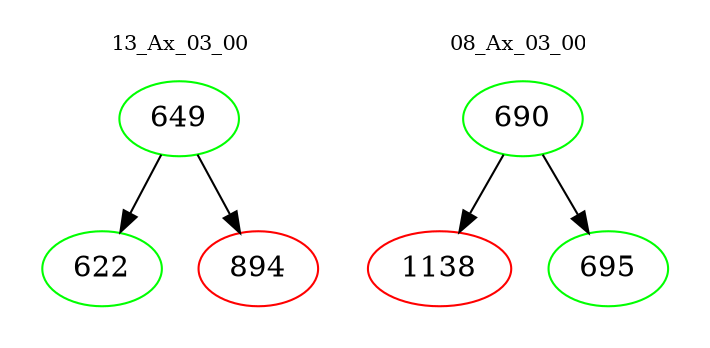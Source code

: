digraph{
subgraph cluster_0 {
color = white
label = "13_Ax_03_00";
fontsize=10;
T0_649 [label="649", color="green"]
T0_649 -> T0_622 [color="black"]
T0_622 [label="622", color="green"]
T0_649 -> T0_894 [color="black"]
T0_894 [label="894", color="red"]
}
subgraph cluster_1 {
color = white
label = "08_Ax_03_00";
fontsize=10;
T1_690 [label="690", color="green"]
T1_690 -> T1_1138 [color="black"]
T1_1138 [label="1138", color="red"]
T1_690 -> T1_695 [color="black"]
T1_695 [label="695", color="green"]
}
}
